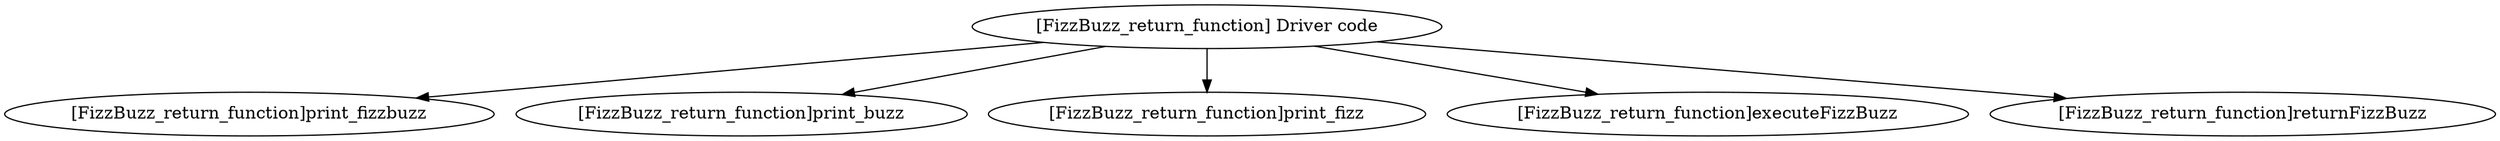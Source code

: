 strict digraph {
   "[FizzBuzz_return_function] Driver code" -> "[FizzBuzz_return_function]print_fizzbuzz"
    "[FizzBuzz_return_function] Driver code" -> "[FizzBuzz_return_function]print_buzz"
    "[FizzBuzz_return_function] Driver code" -> "[FizzBuzz_return_function]print_fizz"
    "[FizzBuzz_return_function] Driver code" -> "[FizzBuzz_return_function]executeFizzBuzz"
    "[FizzBuzz_return_function] Driver code" -> "[FizzBuzz_return_function]returnFizzBuzz"
}